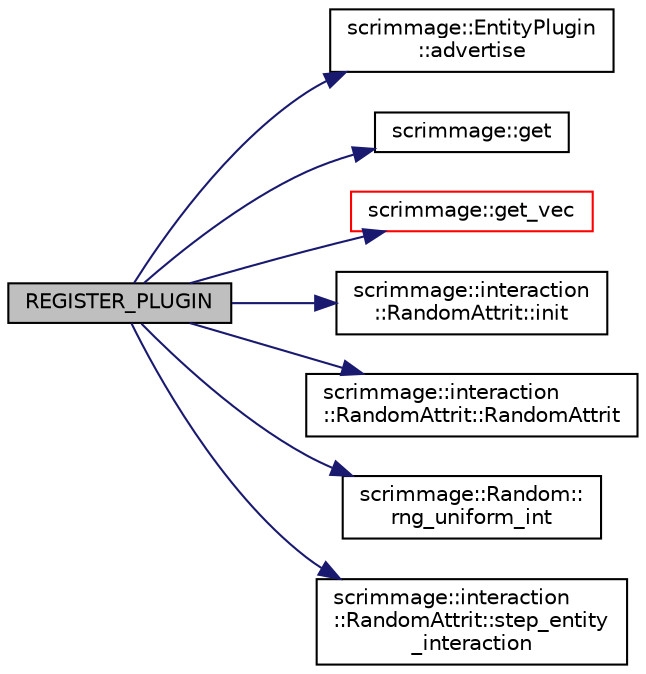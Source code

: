 digraph "REGISTER_PLUGIN"
{
 // LATEX_PDF_SIZE
  edge [fontname="Helvetica",fontsize="10",labelfontname="Helvetica",labelfontsize="10"];
  node [fontname="Helvetica",fontsize="10",shape=record];
  rankdir="LR";
  Node1 [label="REGISTER_PLUGIN",height=0.2,width=0.4,color="black", fillcolor="grey75", style="filled", fontcolor="black",tooltip=" "];
  Node1 -> Node2 [color="midnightblue",fontsize="10",style="solid",fontname="Helvetica"];
  Node2 [label="scrimmage::EntityPlugin\l::advertise",height=0.2,width=0.4,color="black", fillcolor="white", style="filled",URL="$classscrimmage_1_1EntityPlugin.html#aa4237f084247e93ca942aa70708aad03",tooltip=" "];
  Node1 -> Node3 [color="midnightblue",fontsize="10",style="solid",fontname="Helvetica"];
  Node3 [label="scrimmage::get",height=0.2,width=0.4,color="black", fillcolor="white", style="filled",URL="$namespacescrimmage.html#a3cd399bc8f69e9cd9f22ae8426abb456",tooltip=" "];
  Node1 -> Node4 [color="midnightblue",fontsize="10",style="solid",fontname="Helvetica"];
  Node4 [label="scrimmage::get_vec",height=0.2,width=0.4,color="red", fillcolor="white", style="filled",URL="$namespacescrimmage.html#a6417e38f5b224b467550f4fc42a2a1b3",tooltip=" "];
  Node1 -> Node7 [color="midnightblue",fontsize="10",style="solid",fontname="Helvetica"];
  Node7 [label="scrimmage::interaction\l::RandomAttrit::init",height=0.2,width=0.4,color="black", fillcolor="white", style="filled",URL="$classscrimmage_1_1interaction_1_1RandomAttrit.html#a3567708c88b50957a87fd12bfff86714",tooltip=" "];
  Node1 -> Node8 [color="midnightblue",fontsize="10",style="solid",fontname="Helvetica"];
  Node8 [label="scrimmage::interaction\l::RandomAttrit::RandomAttrit",height=0.2,width=0.4,color="black", fillcolor="white", style="filled",URL="$classscrimmage_1_1interaction_1_1RandomAttrit.html#a8f402640c6bfba1921d702ac177b5975",tooltip=" "];
  Node1 -> Node9 [color="midnightblue",fontsize="10",style="solid",fontname="Helvetica"];
  Node9 [label="scrimmage::Random::\lrng_uniform_int",height=0.2,width=0.4,color="black", fillcolor="white", style="filled",URL="$classscrimmage_1_1Random.html#a51f2762e054db5ecd985e875ed9f22e0",tooltip=" "];
  Node1 -> Node10 [color="midnightblue",fontsize="10",style="solid",fontname="Helvetica"];
  Node10 [label="scrimmage::interaction\l::RandomAttrit::step_entity\l_interaction",height=0.2,width=0.4,color="black", fillcolor="white", style="filled",URL="$classscrimmage_1_1interaction_1_1RandomAttrit.html#ad0ea202ddcf0f1f203f8540f177f0c87",tooltip=" "];
}
